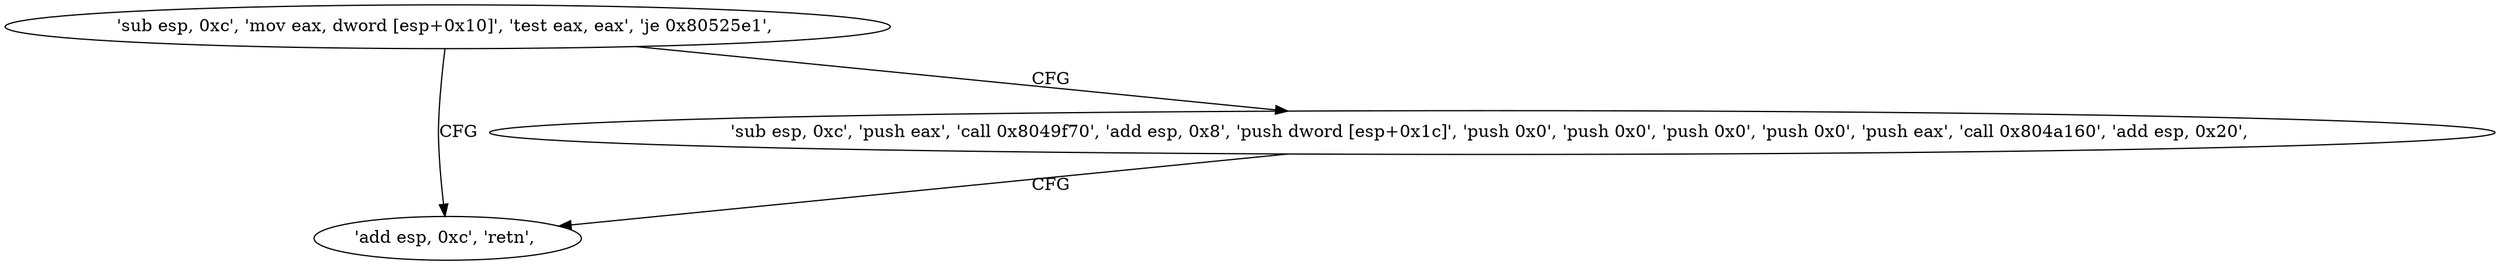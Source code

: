 digraph "func" {
"134555061" [label = "'sub esp, 0xc', 'mov eax, dword [esp+0x10]', 'test eax, eax', 'je 0x80525e1', " ]
"134555105" [label = "'add esp, 0xc', 'retn', " ]
"134555072" [label = "'sub esp, 0xc', 'push eax', 'call 0x8049f70', 'add esp, 0x8', 'push dword [esp+0x1c]', 'push 0x0', 'push 0x0', 'push 0x0', 'push 0x0', 'push eax', 'call 0x804a160', 'add esp, 0x20', " ]
"134555061" -> "134555105" [ label = "CFG" ]
"134555061" -> "134555072" [ label = "CFG" ]
"134555072" -> "134555105" [ label = "CFG" ]
}
